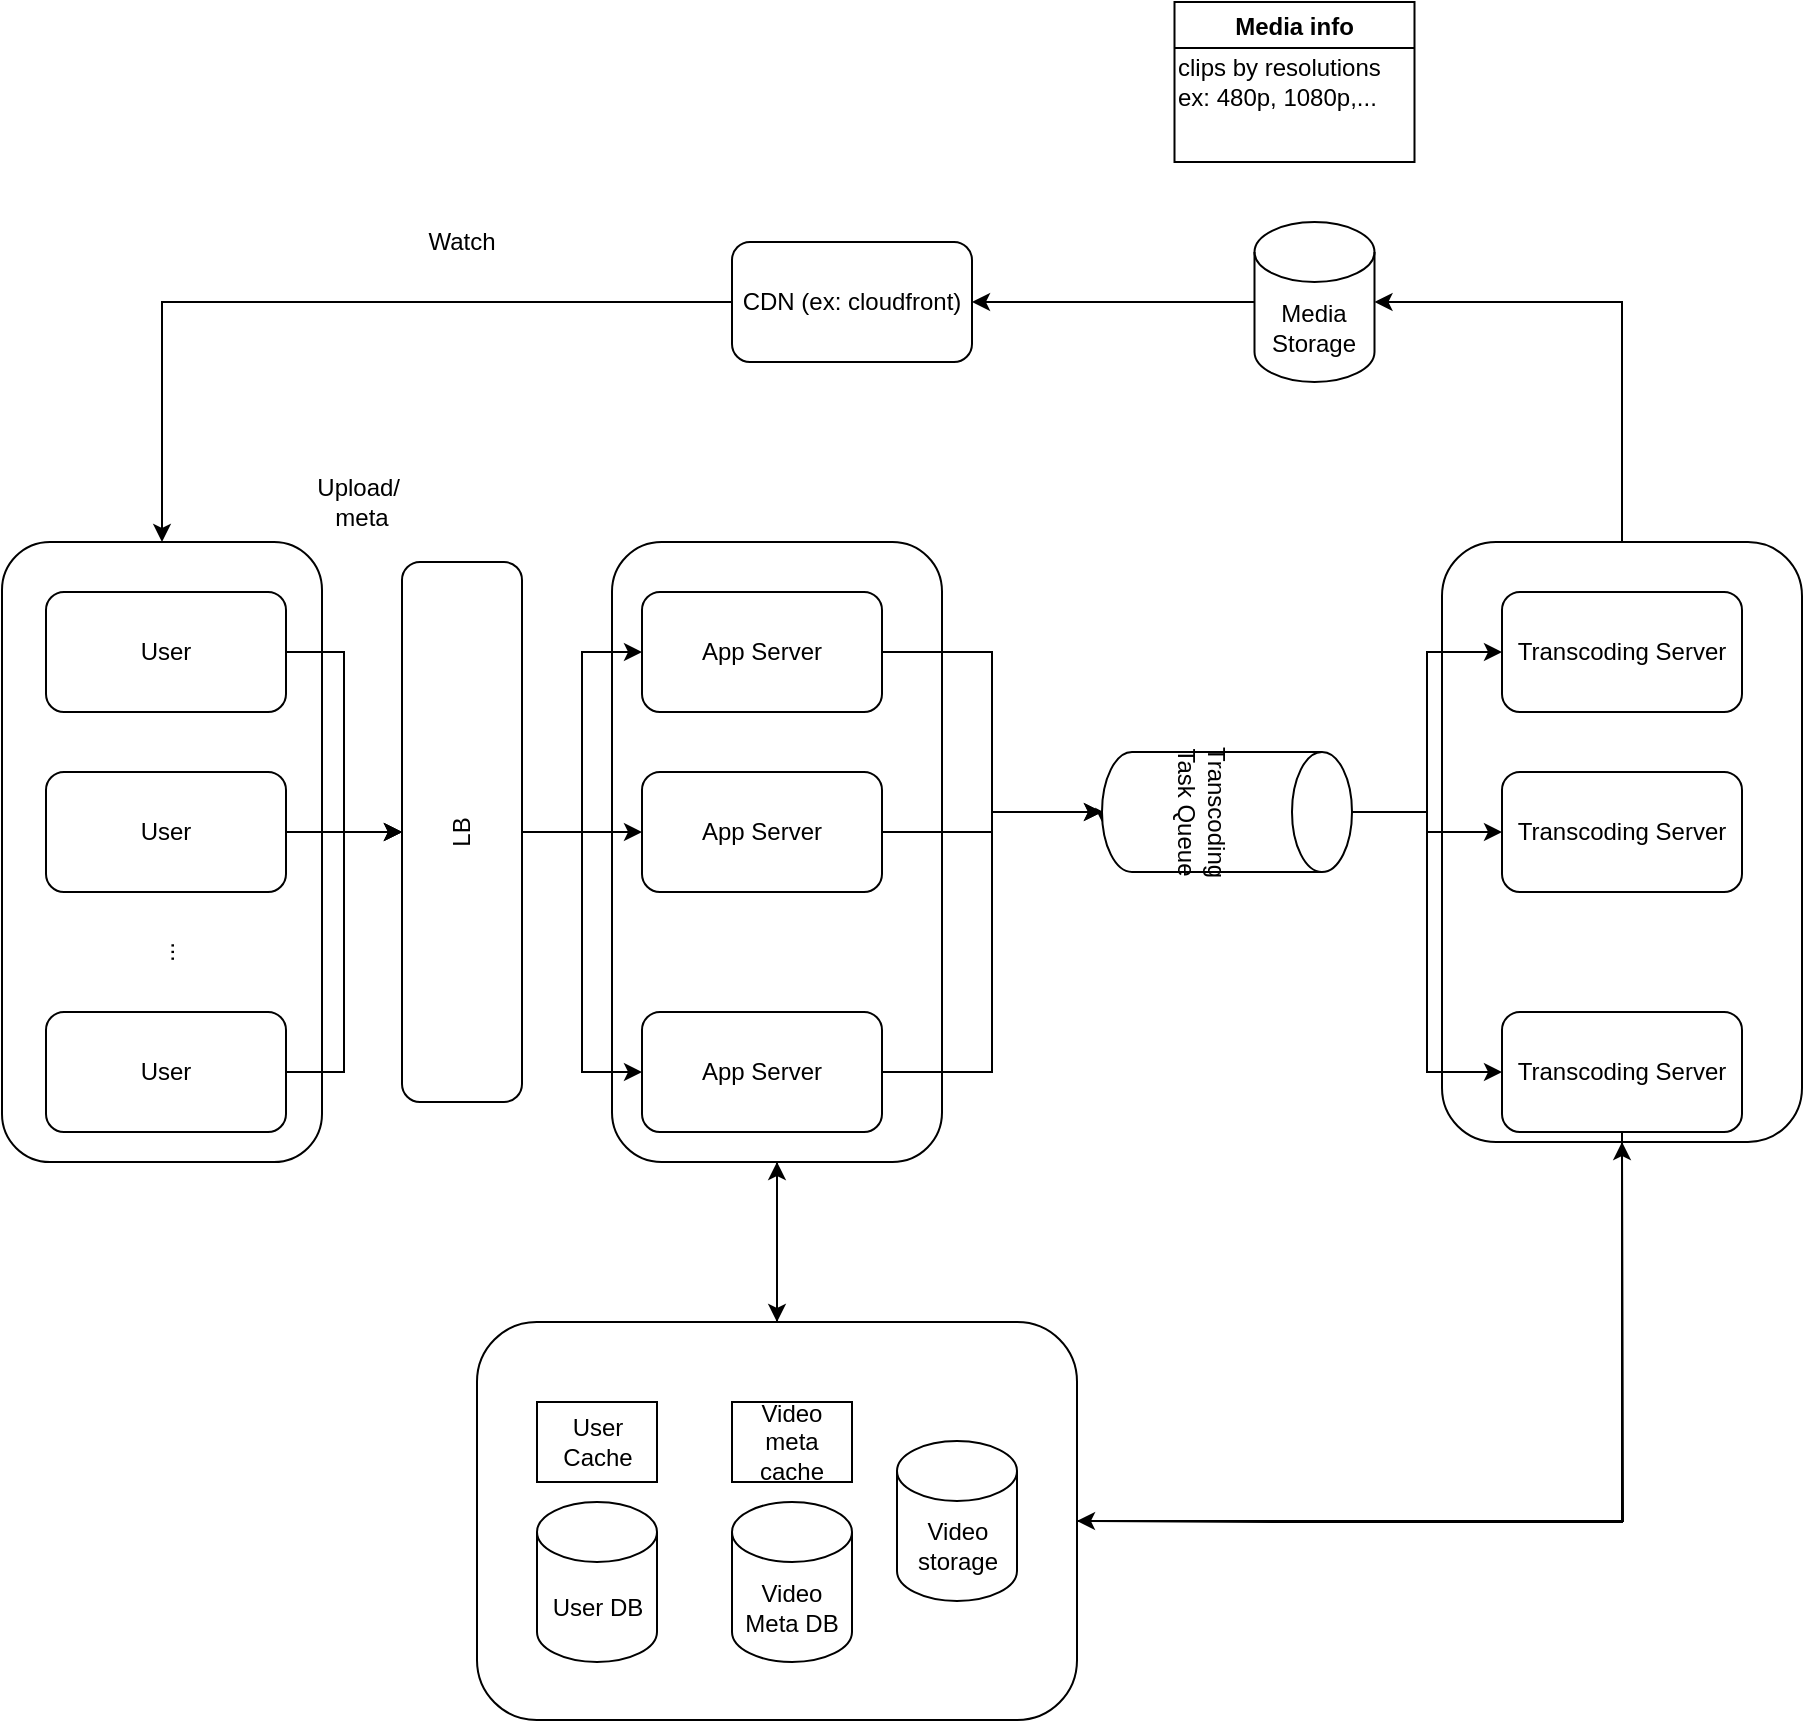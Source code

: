 <mxfile version="14.9.0" type="github"><diagram id="FJT3EdVLjgwq2iVrfuaf" name="Page-1"><mxGraphModel dx="868" dy="1550" grid="1" gridSize="10" guides="1" tooltips="1" connect="1" arrows="1" fold="1" page="1" pageScale="1" pageWidth="850" pageHeight="1100" math="0" shadow="0"><root><mxCell id="0"/><mxCell id="1" parent="0"/><mxCell id="MxKaTCPz04sXQIFcnDnJ-49" value="" style="rounded=1;whiteSpace=wrap;html=1;" parent="1" vertex="1"><mxGeometry x="60" y="110" width="160" height="310" as="geometry"/></mxCell><mxCell id="MxKaTCPz04sXQIFcnDnJ-45" style="edgeStyle=orthogonalEdgeStyle;rounded=0;orthogonalLoop=1;jettySize=auto;html=1;entryX=1;entryY=0.5;entryDx=0;entryDy=0;entryPerimeter=0;" parent="1" source="MxKaTCPz04sXQIFcnDnJ-37" target="MxKaTCPz04sXQIFcnDnJ-44" edge="1"><mxGeometry relative="1" as="geometry"><Array as="points"><mxPoint x="870" y="-10"/></Array></mxGeometry></mxCell><mxCell id="MxKaTCPz04sXQIFcnDnJ-37" value="" style="rounded=1;whiteSpace=wrap;html=1;" parent="1" vertex="1"><mxGeometry x="780" y="110" width="180" height="300" as="geometry"/></mxCell><mxCell id="MxKaTCPz04sXQIFcnDnJ-27" style="edgeStyle=orthogonalEdgeStyle;rounded=0;orthogonalLoop=1;jettySize=auto;html=1;entryX=0.5;entryY=0;entryDx=0;entryDy=0;" parent="1" source="MxKaTCPz04sXQIFcnDnJ-26" target="MxKaTCPz04sXQIFcnDnJ-24" edge="1"><mxGeometry relative="1" as="geometry"/></mxCell><mxCell id="MxKaTCPz04sXQIFcnDnJ-26" value="" style="rounded=1;whiteSpace=wrap;html=1;" parent="1" vertex="1"><mxGeometry x="365" y="110" width="165" height="310" as="geometry"/></mxCell><mxCell id="MxKaTCPz04sXQIFcnDnJ-28" style="edgeStyle=orthogonalEdgeStyle;rounded=0;orthogonalLoop=1;jettySize=auto;html=1;entryX=0.5;entryY=1;entryDx=0;entryDy=0;" parent="1" source="MxKaTCPz04sXQIFcnDnJ-24" target="MxKaTCPz04sXQIFcnDnJ-26" edge="1"><mxGeometry relative="1" as="geometry"/></mxCell><mxCell id="VrD2kvBC_twunkXz3cL_-8" style="edgeStyle=orthogonalEdgeStyle;rounded=0;orthogonalLoop=1;jettySize=auto;html=1;" parent="1" source="MxKaTCPz04sXQIFcnDnJ-24" edge="1"><mxGeometry relative="1" as="geometry"><mxPoint x="870" y="410" as="targetPoint"/></mxGeometry></mxCell><mxCell id="MxKaTCPz04sXQIFcnDnJ-24" value="" style="rounded=1;whiteSpace=wrap;html=1;" parent="1" vertex="1"><mxGeometry x="297.5" y="500" width="300" height="199" as="geometry"/></mxCell><mxCell id="MxKaTCPz04sXQIFcnDnJ-2" value="" style="edgeStyle=orthogonalEdgeStyle;rounded=0;orthogonalLoop=1;jettySize=auto;html=1;" parent="1" source="MxKaTCPz04sXQIFcnDnJ-3" target="MxKaTCPz04sXQIFcnDnJ-9" edge="1"><mxGeometry relative="1" as="geometry"/></mxCell><mxCell id="MxKaTCPz04sXQIFcnDnJ-3" value="User" style="rounded=1;whiteSpace=wrap;html=1;" parent="1" vertex="1"><mxGeometry x="82" y="135" width="120" height="60" as="geometry"/></mxCell><mxCell id="MxKaTCPz04sXQIFcnDnJ-4" style="edgeStyle=orthogonalEdgeStyle;rounded=0;orthogonalLoop=1;jettySize=auto;html=1;entryX=0.5;entryY=0;entryDx=0;entryDy=0;" parent="1" source="MxKaTCPz04sXQIFcnDnJ-5" target="MxKaTCPz04sXQIFcnDnJ-9" edge="1"><mxGeometry relative="1" as="geometry"/></mxCell><mxCell id="MxKaTCPz04sXQIFcnDnJ-5" value="User" style="rounded=1;whiteSpace=wrap;html=1;" parent="1" vertex="1"><mxGeometry x="82" y="225" width="120" height="60" as="geometry"/></mxCell><mxCell id="MxKaTCPz04sXQIFcnDnJ-6" style="edgeStyle=orthogonalEdgeStyle;rounded=0;orthogonalLoop=1;jettySize=auto;html=1;entryX=0.5;entryY=0;entryDx=0;entryDy=0;" parent="1" source="MxKaTCPz04sXQIFcnDnJ-7" target="MxKaTCPz04sXQIFcnDnJ-9" edge="1"><mxGeometry relative="1" as="geometry"/></mxCell><mxCell id="MxKaTCPz04sXQIFcnDnJ-7" value="User" style="rounded=1;whiteSpace=wrap;html=1;" parent="1" vertex="1"><mxGeometry x="82" y="345" width="120" height="60" as="geometry"/></mxCell><mxCell id="MxKaTCPz04sXQIFcnDnJ-8" value="..." style="text;html=1;strokeColor=none;fillColor=none;align=center;verticalAlign=middle;whiteSpace=wrap;rounded=0;rotation=-90;" parent="1" vertex="1"><mxGeometry x="122" y="305" width="40" height="20" as="geometry"/></mxCell><mxCell id="MxKaTCPz04sXQIFcnDnJ-14" style="edgeStyle=orthogonalEdgeStyle;rounded=0;orthogonalLoop=1;jettySize=auto;html=1;" parent="1" source="MxKaTCPz04sXQIFcnDnJ-9" target="MxKaTCPz04sXQIFcnDnJ-11" edge="1"><mxGeometry relative="1" as="geometry"/></mxCell><mxCell id="MxKaTCPz04sXQIFcnDnJ-15" style="edgeStyle=orthogonalEdgeStyle;rounded=0;orthogonalLoop=1;jettySize=auto;html=1;" parent="1" source="MxKaTCPz04sXQIFcnDnJ-9" target="MxKaTCPz04sXQIFcnDnJ-12" edge="1"><mxGeometry relative="1" as="geometry"/></mxCell><mxCell id="MxKaTCPz04sXQIFcnDnJ-16" style="edgeStyle=orthogonalEdgeStyle;rounded=0;orthogonalLoop=1;jettySize=auto;html=1;" parent="1" source="MxKaTCPz04sXQIFcnDnJ-9" target="MxKaTCPz04sXQIFcnDnJ-13" edge="1"><mxGeometry relative="1" as="geometry"/></mxCell><mxCell id="MxKaTCPz04sXQIFcnDnJ-9" value="LB" style="rounded=1;whiteSpace=wrap;html=1;rotation=-90;" parent="1" vertex="1"><mxGeometry x="155" y="225" width="270" height="60" as="geometry"/></mxCell><mxCell id="MxKaTCPz04sXQIFcnDnJ-10" value="Upload/&amp;nbsp;&lt;br&gt;meta" style="text;html=1;strokeColor=none;fillColor=none;align=center;verticalAlign=middle;whiteSpace=wrap;rounded=0;" parent="1" vertex="1"><mxGeometry x="220" y="80" width="40" height="20" as="geometry"/></mxCell><mxCell id="MxKaTCPz04sXQIFcnDnJ-19" style="edgeStyle=orthogonalEdgeStyle;rounded=0;orthogonalLoop=1;jettySize=auto;html=1;entryX=0.5;entryY=1;entryDx=0;entryDy=0;entryPerimeter=0;" parent="1" source="MxKaTCPz04sXQIFcnDnJ-11" target="MxKaTCPz04sXQIFcnDnJ-18" edge="1"><mxGeometry relative="1" as="geometry"/></mxCell><mxCell id="MxKaTCPz04sXQIFcnDnJ-11" value="App Server" style="rounded=1;whiteSpace=wrap;html=1;" parent="1" vertex="1"><mxGeometry x="380" y="135" width="120" height="60" as="geometry"/></mxCell><mxCell id="MxKaTCPz04sXQIFcnDnJ-20" style="edgeStyle=orthogonalEdgeStyle;rounded=0;orthogonalLoop=1;jettySize=auto;html=1;entryX=0.5;entryY=1;entryDx=0;entryDy=0;entryPerimeter=0;" parent="1" source="MxKaTCPz04sXQIFcnDnJ-12" target="MxKaTCPz04sXQIFcnDnJ-18" edge="1"><mxGeometry relative="1" as="geometry"/></mxCell><mxCell id="MxKaTCPz04sXQIFcnDnJ-12" value="App Server" style="rounded=1;whiteSpace=wrap;html=1;" parent="1" vertex="1"><mxGeometry x="380" y="225" width="120" height="60" as="geometry"/></mxCell><mxCell id="MxKaTCPz04sXQIFcnDnJ-21" style="edgeStyle=orthogonalEdgeStyle;rounded=0;orthogonalLoop=1;jettySize=auto;html=1;entryX=0.617;entryY=0.992;entryDx=0;entryDy=0;entryPerimeter=0;" parent="1" source="MxKaTCPz04sXQIFcnDnJ-13" target="MxKaTCPz04sXQIFcnDnJ-18" edge="1"><mxGeometry relative="1" as="geometry"><Array as="points"><mxPoint x="555" y="375"/><mxPoint x="555" y="245"/><mxPoint x="611" y="245"/></Array></mxGeometry></mxCell><mxCell id="MxKaTCPz04sXQIFcnDnJ-13" value="App Server" style="rounded=1;whiteSpace=wrap;html=1;" parent="1" vertex="1"><mxGeometry x="380" y="345" width="120" height="60" as="geometry"/></mxCell><mxCell id="MxKaTCPz04sXQIFcnDnJ-34" style="edgeStyle=orthogonalEdgeStyle;rounded=0;orthogonalLoop=1;jettySize=auto;html=1;entryX=0;entryY=0.5;entryDx=0;entryDy=0;" parent="1" source="MxKaTCPz04sXQIFcnDnJ-18" target="MxKaTCPz04sXQIFcnDnJ-31" edge="1"><mxGeometry relative="1" as="geometry"/></mxCell><mxCell id="MxKaTCPz04sXQIFcnDnJ-35" style="edgeStyle=orthogonalEdgeStyle;rounded=0;orthogonalLoop=1;jettySize=auto;html=1;" parent="1" source="MxKaTCPz04sXQIFcnDnJ-18" target="MxKaTCPz04sXQIFcnDnJ-32" edge="1"><mxGeometry relative="1" as="geometry"/></mxCell><mxCell id="MxKaTCPz04sXQIFcnDnJ-36" style="edgeStyle=orthogonalEdgeStyle;rounded=0;orthogonalLoop=1;jettySize=auto;html=1;entryX=0;entryY=0.5;entryDx=0;entryDy=0;" parent="1" source="MxKaTCPz04sXQIFcnDnJ-18" target="MxKaTCPz04sXQIFcnDnJ-33" edge="1"><mxGeometry relative="1" as="geometry"/></mxCell><mxCell id="MxKaTCPz04sXQIFcnDnJ-18" value="Transcoding Task Queue" style="shape=cylinder3;whiteSpace=wrap;html=1;boundedLbl=1;backgroundOutline=1;size=15;rotation=90;" parent="1" vertex="1"><mxGeometry x="642.5" y="182.5" width="60" height="125" as="geometry"/></mxCell><mxCell id="MxKaTCPz04sXQIFcnDnJ-22" value="User DB" style="shape=cylinder3;whiteSpace=wrap;html=1;boundedLbl=1;backgroundOutline=1;size=15;" parent="1" vertex="1"><mxGeometry x="327.5" y="590" width="60" height="80" as="geometry"/></mxCell><mxCell id="MxKaTCPz04sXQIFcnDnJ-23" value="User Cache" style="rounded=0;whiteSpace=wrap;html=1;" parent="1" vertex="1"><mxGeometry x="327.5" y="540" width="60" height="40" as="geometry"/></mxCell><mxCell id="MxKaTCPz04sXQIFcnDnJ-29" value="Video meta cache" style="rounded=0;whiteSpace=wrap;html=1;" parent="1" vertex="1"><mxGeometry x="425" y="540" width="60" height="40" as="geometry"/></mxCell><mxCell id="MxKaTCPz04sXQIFcnDnJ-30" value="Video Meta DB" style="shape=cylinder3;whiteSpace=wrap;html=1;boundedLbl=1;backgroundOutline=1;size=15;" parent="1" vertex="1"><mxGeometry x="425" y="590" width="60" height="80" as="geometry"/></mxCell><mxCell id="MxKaTCPz04sXQIFcnDnJ-31" value="Transcoding Server" style="rounded=1;whiteSpace=wrap;html=1;" parent="1" vertex="1"><mxGeometry x="810" y="135" width="120" height="60" as="geometry"/></mxCell><mxCell id="MxKaTCPz04sXQIFcnDnJ-32" value="Transcoding Server" style="rounded=1;whiteSpace=wrap;html=1;" parent="1" vertex="1"><mxGeometry x="810" y="225" width="120" height="60" as="geometry"/></mxCell><mxCell id="VrD2kvBC_twunkXz3cL_-7" style="edgeStyle=orthogonalEdgeStyle;rounded=0;orthogonalLoop=1;jettySize=auto;html=1;entryX=1;entryY=0.5;entryDx=0;entryDy=0;" parent="1" source="MxKaTCPz04sXQIFcnDnJ-33" target="MxKaTCPz04sXQIFcnDnJ-24" edge="1"><mxGeometry relative="1" as="geometry"><Array as="points"><mxPoint x="870" y="600"/><mxPoint x="704" y="600"/></Array></mxGeometry></mxCell><mxCell id="MxKaTCPz04sXQIFcnDnJ-33" value="Transcoding Server" style="rounded=1;whiteSpace=wrap;html=1;" parent="1" vertex="1"><mxGeometry x="810" y="345" width="120" height="60" as="geometry"/></mxCell><mxCell id="MxKaTCPz04sXQIFcnDnJ-50" style="edgeStyle=orthogonalEdgeStyle;rounded=0;orthogonalLoop=1;jettySize=auto;html=1;entryX=0.5;entryY=0;entryDx=0;entryDy=0;" parent="1" source="MxKaTCPz04sXQIFcnDnJ-40" target="MxKaTCPz04sXQIFcnDnJ-49" edge="1"><mxGeometry relative="1" as="geometry"/></mxCell><mxCell id="MxKaTCPz04sXQIFcnDnJ-40" value="CDN (ex: cloudfront)" style="whiteSpace=wrap;html=1;rounded=1;" parent="1" vertex="1"><mxGeometry x="425" y="-40" width="120" height="60" as="geometry"/></mxCell><mxCell id="MxKaTCPz04sXQIFcnDnJ-46" style="edgeStyle=orthogonalEdgeStyle;rounded=0;orthogonalLoop=1;jettySize=auto;html=1;entryX=1;entryY=0.5;entryDx=0;entryDy=0;" parent="1" source="MxKaTCPz04sXQIFcnDnJ-44" target="MxKaTCPz04sXQIFcnDnJ-40" edge="1"><mxGeometry relative="1" as="geometry"/></mxCell><mxCell id="MxKaTCPz04sXQIFcnDnJ-44" value="Media Storage" style="shape=cylinder3;whiteSpace=wrap;html=1;boundedLbl=1;backgroundOutline=1;size=15;" parent="1" vertex="1"><mxGeometry x="686.25" y="-50" width="60" height="80" as="geometry"/></mxCell><mxCell id="MxKaTCPz04sXQIFcnDnJ-47" value="Media info" style="swimlane;" parent="1" vertex="1"><mxGeometry x="646.25" y="-160" width="120" height="80" as="geometry"/></mxCell><mxCell id="MxKaTCPz04sXQIFcnDnJ-48" value="clips by resolutions&lt;br&gt;ex: 480p, 1080p,..." style="text;html=1;align=left;verticalAlign=middle;resizable=0;points=[];autosize=1;strokeColor=none;" parent="MxKaTCPz04sXQIFcnDnJ-47" vertex="1"><mxGeometry y="25" width="120" height="30" as="geometry"/></mxCell><mxCell id="VrD2kvBC_twunkXz3cL_-5" value="Watch" style="text;html=1;strokeColor=none;fillColor=none;align=center;verticalAlign=middle;whiteSpace=wrap;rounded=0;" parent="1" vertex="1"><mxGeometry x="270" y="-50" width="40" height="20" as="geometry"/></mxCell><mxCell id="VrD2kvBC_twunkXz3cL_-6" value="Video storage" style="shape=cylinder3;whiteSpace=wrap;html=1;boundedLbl=1;backgroundOutline=1;size=15;" parent="1" vertex="1"><mxGeometry x="507.5" y="559.5" width="60" height="80" as="geometry"/></mxCell></root></mxGraphModel></diagram></mxfile>